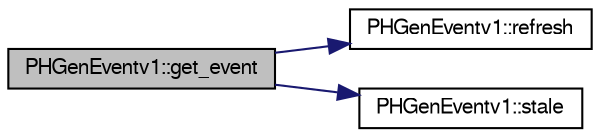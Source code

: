 digraph "PHGenEventv1::get_event"
{
  bgcolor="transparent";
  edge [fontname="FreeSans",fontsize="10",labelfontname="FreeSans",labelfontsize="10"];
  node [fontname="FreeSans",fontsize="10",shape=record];
  rankdir="LR";
  Node1 [label="PHGenEventv1::get_event",height=0.2,width=0.4,color="black", fillcolor="grey75", style="filled" fontcolor="black"];
  Node1 -> Node2 [color="midnightblue",fontsize="10",style="solid",fontname="FreeSans"];
  Node2 [label="PHGenEventv1::refresh",height=0.2,width=0.4,color="black",URL="$da/d6b/classPHGenEventv1.html#af4a503c6947445916148bd68165f4efc"];
  Node1 -> Node3 [color="midnightblue",fontsize="10",style="solid",fontname="FreeSans"];
  Node3 [label="PHGenEventv1::stale",height=0.2,width=0.4,color="black",URL="$da/d6b/classPHGenEventv1.html#a5a1d747c83dfdb3cc7bcf4686590a448"];
}
